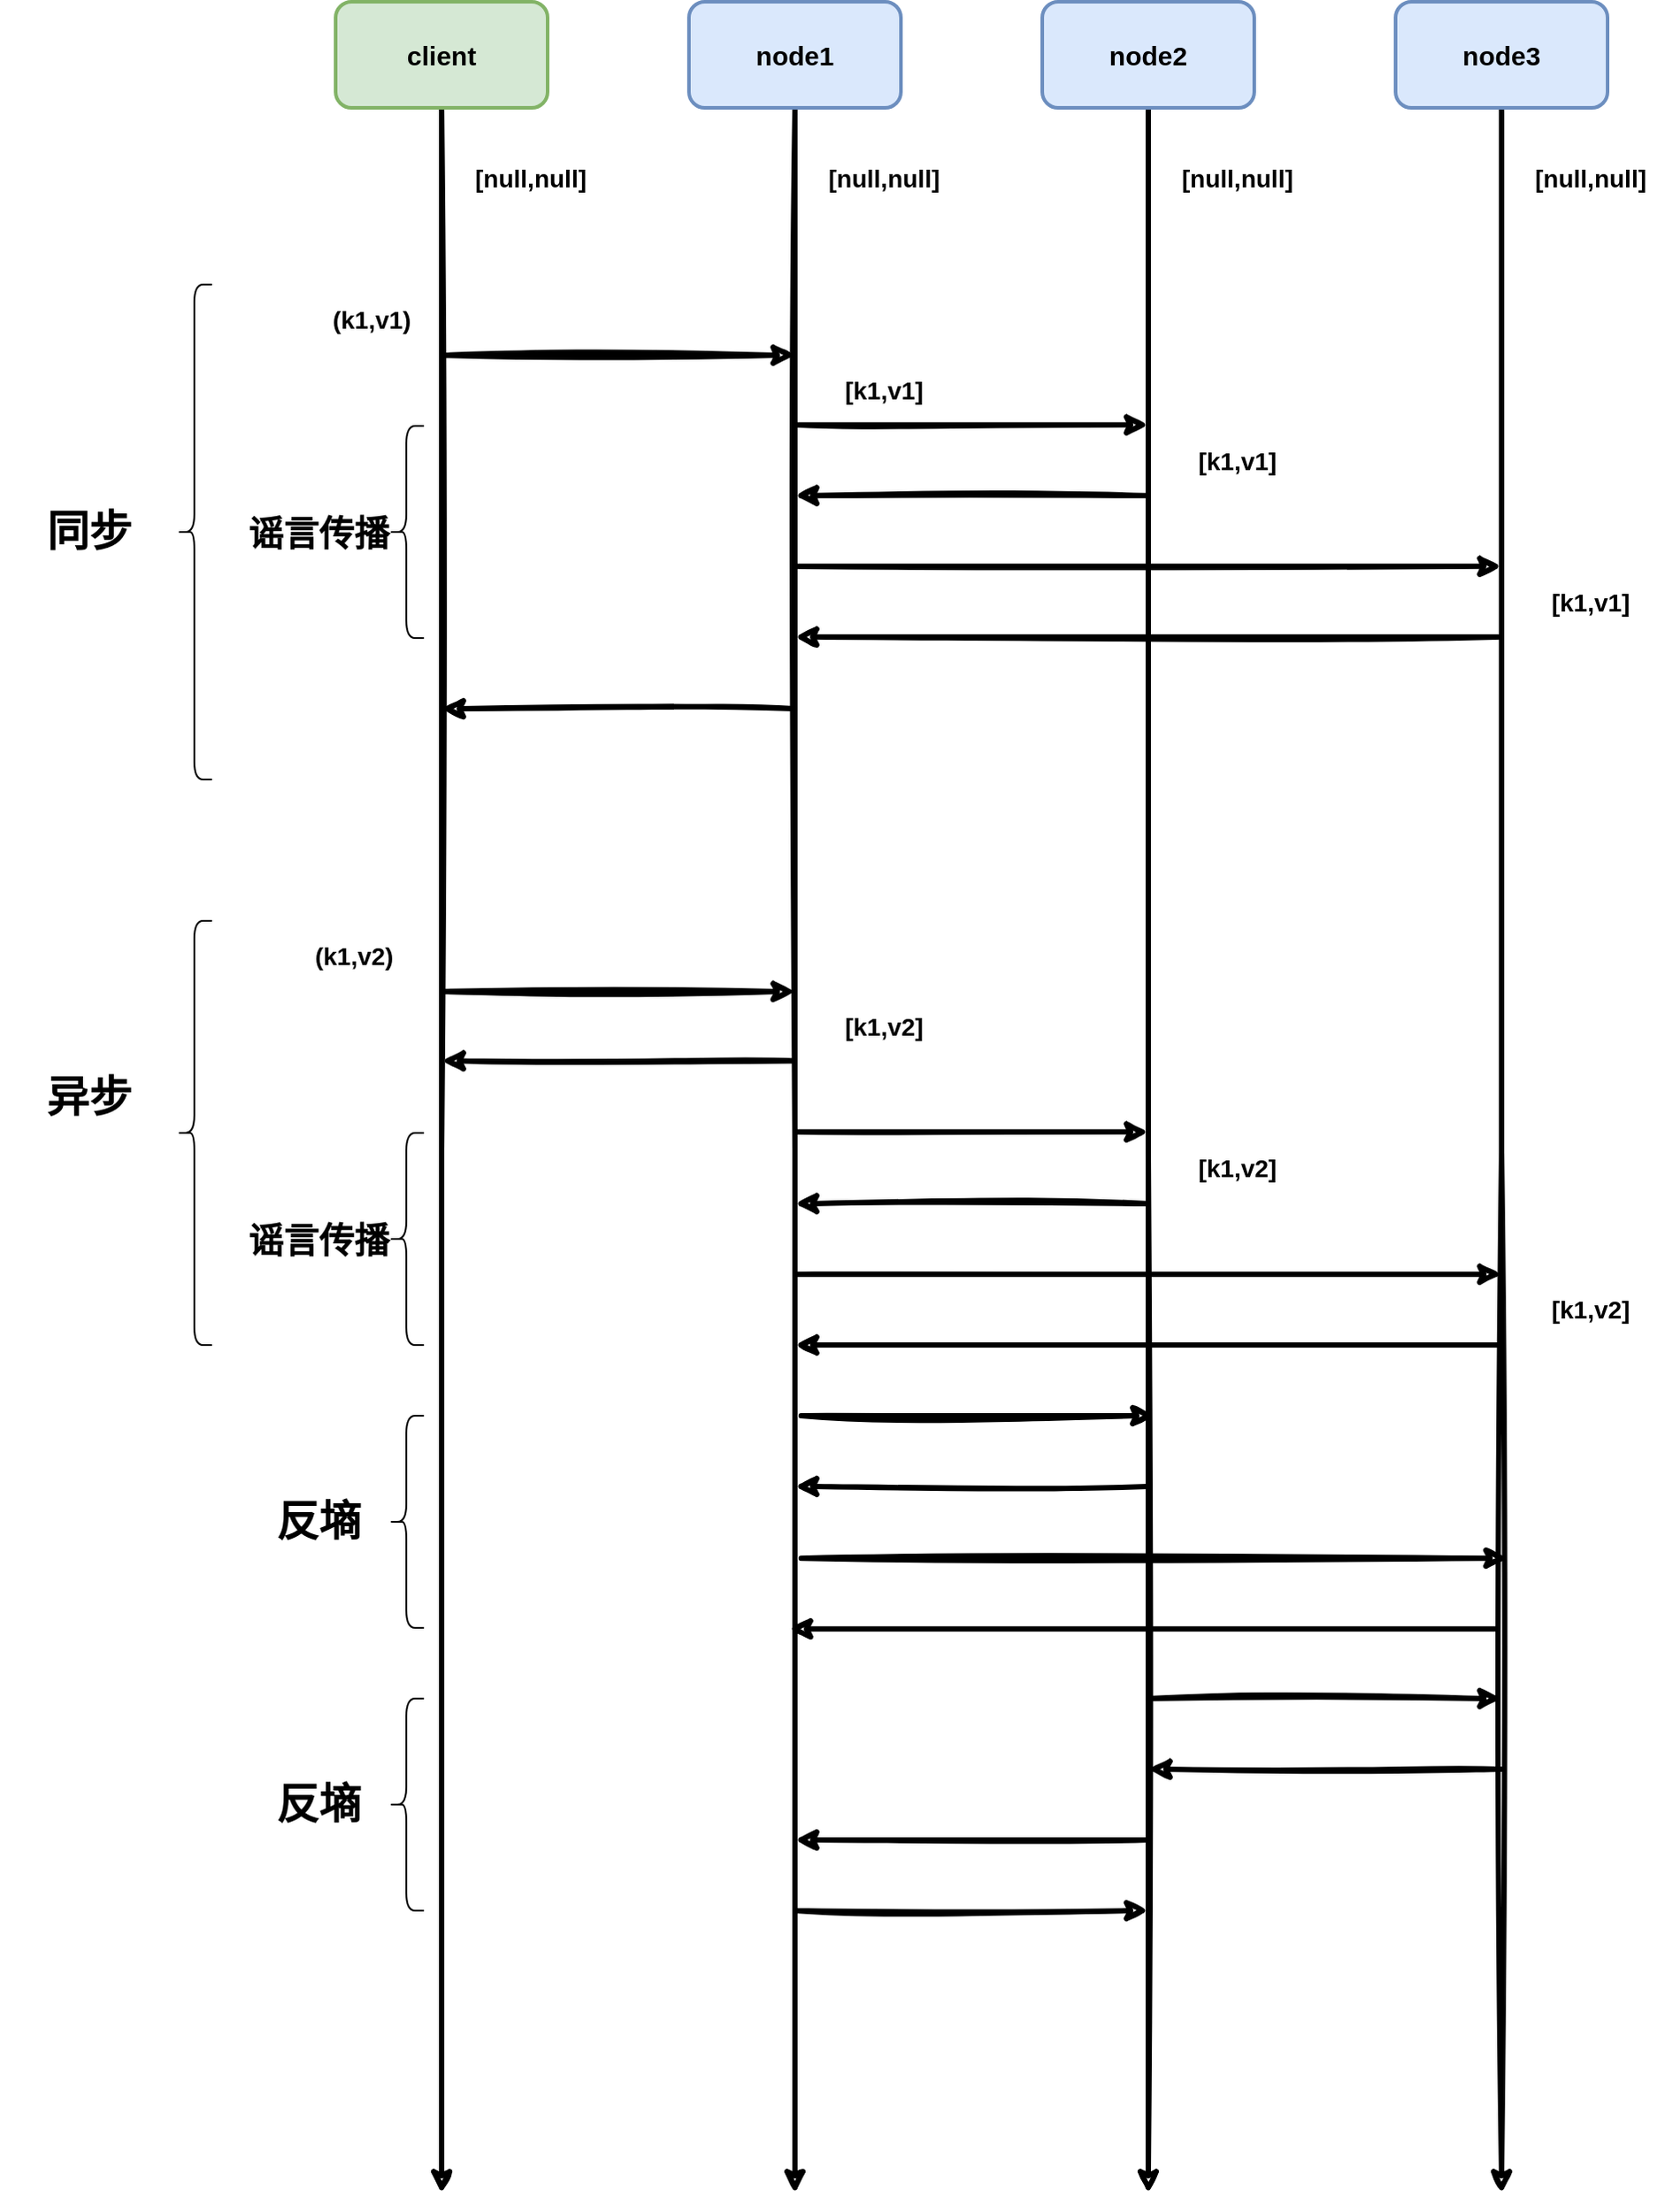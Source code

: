 <mxfile version="20.6.0" type="github">
  <diagram id="7L5453uIgSqs_DDbSaiG" name="第 1 页">
    <mxGraphModel dx="1351" dy="763" grid="1" gridSize="10" guides="1" tooltips="1" connect="1" arrows="1" fold="1" page="1" pageScale="1" pageWidth="827" pageHeight="1169" math="0" shadow="0">
      <root>
        <mxCell id="0" />
        <mxCell id="1" parent="0" />
        <mxCell id="R-ceMuQxzxPvJayHBVk8-1" style="edgeStyle=orthogonalEdgeStyle;rounded=0;orthogonalLoop=1;jettySize=auto;html=1;fontSize=15;strokeWidth=3;sketch=1;" edge="1" parent="1" source="R-ceMuQxzxPvJayHBVk8-2">
          <mxGeometry relative="1" as="geometry">
            <mxPoint x="610" y="1480" as="targetPoint" />
          </mxGeometry>
        </mxCell>
        <mxCell id="R-ceMuQxzxPvJayHBVk8-2" value="client" style="rounded=1;whiteSpace=wrap;html=1;strokeWidth=2;fillWeight=4;hachureGap=8;hachureAngle=45;fillColor=#d5e8d4;sketch=0;strokeColor=#82b366;fontSize=15;fontStyle=1" vertex="1" parent="1">
          <mxGeometry x="550" y="240" width="120" height="60" as="geometry" />
        </mxCell>
        <mxCell id="R-ceMuQxzxPvJayHBVk8-3" style="edgeStyle=orthogonalEdgeStyle;rounded=0;orthogonalLoop=1;jettySize=auto;html=1;fontSize=15;strokeWidth=3;sketch=1;" edge="1" parent="1" source="R-ceMuQxzxPvJayHBVk8-4">
          <mxGeometry relative="1" as="geometry">
            <mxPoint x="810" y="1480" as="targetPoint" />
          </mxGeometry>
        </mxCell>
        <mxCell id="R-ceMuQxzxPvJayHBVk8-4" value="node1" style="rounded=1;whiteSpace=wrap;html=1;strokeWidth=2;fillWeight=4;hachureGap=8;hachureAngle=45;fillColor=#dae8fc;sketch=0;strokeColor=#6c8ebf;fontSize=15;fontStyle=1" vertex="1" parent="1">
          <mxGeometry x="750" y="240" width="120" height="60" as="geometry" />
        </mxCell>
        <mxCell id="R-ceMuQxzxPvJayHBVk8-5" style="edgeStyle=orthogonalEdgeStyle;rounded=0;orthogonalLoop=1;jettySize=auto;html=1;fontSize=15;strokeWidth=3;sketch=1;" edge="1" parent="1" source="R-ceMuQxzxPvJayHBVk8-6">
          <mxGeometry relative="1" as="geometry">
            <mxPoint x="1010" y="1480" as="targetPoint" />
          </mxGeometry>
        </mxCell>
        <mxCell id="R-ceMuQxzxPvJayHBVk8-6" value="node2" style="rounded=1;whiteSpace=wrap;html=1;strokeWidth=2;fillWeight=4;hachureGap=8;hachureAngle=45;fillColor=#dae8fc;sketch=0;strokeColor=#6c8ebf;fontSize=15;fontStyle=1" vertex="1" parent="1">
          <mxGeometry x="950" y="240" width="120" height="60" as="geometry" />
        </mxCell>
        <mxCell id="R-ceMuQxzxPvJayHBVk8-7" style="edgeStyle=orthogonalEdgeStyle;rounded=0;orthogonalLoop=1;jettySize=auto;html=1;fontSize=15;strokeWidth=3;sketch=1;" edge="1" parent="1" source="R-ceMuQxzxPvJayHBVk8-8">
          <mxGeometry relative="1" as="geometry">
            <mxPoint x="1210" y="1480" as="targetPoint" />
          </mxGeometry>
        </mxCell>
        <mxCell id="R-ceMuQxzxPvJayHBVk8-8" value="node3" style="rounded=1;whiteSpace=wrap;html=1;strokeWidth=2;fillWeight=4;hachureGap=8;hachureAngle=45;fillColor=#dae8fc;sketch=0;strokeColor=#6c8ebf;fontSize=15;fontStyle=1" vertex="1" parent="1">
          <mxGeometry x="1150" y="240" width="120" height="60" as="geometry" />
        </mxCell>
        <mxCell id="R-ceMuQxzxPvJayHBVk8-9" value="" style="endArrow=classic;html=1;rounded=0;sketch=1;strokeWidth=3;fontSize=14;" edge="1" parent="1">
          <mxGeometry width="50" height="50" relative="1" as="geometry">
            <mxPoint x="610" y="440" as="sourcePoint" />
            <mxPoint x="810" y="440" as="targetPoint" />
          </mxGeometry>
        </mxCell>
        <mxCell id="R-ceMuQxzxPvJayHBVk8-10" value="[null,null]" style="text;strokeColor=none;fillColor=none;html=1;fontSize=14;fontStyle=1;verticalAlign=middle;align=center;sketch=0;" vertex="1" parent="1">
          <mxGeometry x="610" y="320" width="100" height="40" as="geometry" />
        </mxCell>
        <mxCell id="R-ceMuQxzxPvJayHBVk8-11" value="" style="endArrow=classic;html=1;rounded=0;sketch=1;strokeWidth=3;fontSize=15;" edge="1" parent="1">
          <mxGeometry width="50" height="50" relative="1" as="geometry">
            <mxPoint x="810" y="559.41" as="sourcePoint" />
            <mxPoint x="1210" y="559.41" as="targetPoint" />
            <Array as="points" />
          </mxGeometry>
        </mxCell>
        <mxCell id="R-ceMuQxzxPvJayHBVk8-13" value="[null,null]" style="text;strokeColor=none;fillColor=none;html=1;fontSize=14;fontStyle=1;verticalAlign=middle;align=center;sketch=0;" vertex="1" parent="1">
          <mxGeometry x="810" y="320" width="100" height="40" as="geometry" />
        </mxCell>
        <mxCell id="R-ceMuQxzxPvJayHBVk8-16" value="" style="endArrow=classic;html=1;rounded=0;sketch=1;strokeWidth=3;fontSize=15;" edge="1" parent="1">
          <mxGeometry width="50" height="50" relative="1" as="geometry">
            <mxPoint x="810" y="640.0" as="sourcePoint" />
            <mxPoint x="610" y="640.0" as="targetPoint" />
          </mxGeometry>
        </mxCell>
        <mxCell id="R-ceMuQxzxPvJayHBVk8-17" value="" style="endArrow=classic;html=1;rounded=0;sketch=1;strokeWidth=3;fontSize=15;" edge="1" parent="1">
          <mxGeometry width="50" height="50" relative="1" as="geometry">
            <mxPoint x="1210" y="599.41" as="sourcePoint" />
            <mxPoint x="810" y="599.41" as="targetPoint" />
          </mxGeometry>
        </mxCell>
        <mxCell id="R-ceMuQxzxPvJayHBVk8-19" value="" style="endArrow=classic;html=1;rounded=0;sketch=1;strokeWidth=3;fontSize=14;" edge="1" parent="1">
          <mxGeometry width="50" height="50" relative="1" as="geometry">
            <mxPoint x="610" y="800" as="sourcePoint" />
            <mxPoint x="810" y="800" as="targetPoint" />
          </mxGeometry>
        </mxCell>
        <mxCell id="R-ceMuQxzxPvJayHBVk8-20" value="" style="endArrow=classic;html=1;rounded=0;sketch=1;strokeWidth=3;fontSize=15;" edge="1" parent="1">
          <mxGeometry width="50" height="50" relative="1" as="geometry">
            <mxPoint x="810" y="960" as="sourcePoint" />
            <mxPoint x="1210" y="960" as="targetPoint" />
            <Array as="points" />
          </mxGeometry>
        </mxCell>
        <mxCell id="R-ceMuQxzxPvJayHBVk8-22" value="(k1,v1)" style="text;strokeColor=none;fillColor=none;html=1;fontSize=14;fontStyle=1;verticalAlign=middle;align=center;sketch=0;" vertex="1" parent="1">
          <mxGeometry x="520" y="400" width="100" height="40" as="geometry" />
        </mxCell>
        <mxCell id="R-ceMuQxzxPvJayHBVk8-26" value="" style="shape=curlyBracket;whiteSpace=wrap;html=1;rounded=1;labelPosition=left;verticalLabelPosition=middle;align=right;verticalAlign=middle;sketch=0;fontSize=14;" vertex="1" parent="1">
          <mxGeometry x="460" y="400" width="20" height="280" as="geometry" />
        </mxCell>
        <mxCell id="R-ceMuQxzxPvJayHBVk8-29" value="" style="shape=curlyBracket;whiteSpace=wrap;html=1;rounded=1;labelPosition=left;verticalLabelPosition=middle;align=right;verticalAlign=middle;sketch=0;fontSize=14;" vertex="1" parent="1">
          <mxGeometry x="460" y="760" width="20" height="240" as="geometry" />
        </mxCell>
        <mxCell id="R-ceMuQxzxPvJayHBVk8-34" value="异步" style="text;strokeColor=none;fillColor=none;html=1;fontSize=24;fontStyle=1;verticalAlign=middle;align=center;sketch=0;" vertex="1" parent="1">
          <mxGeometry x="360" y="840" width="100" height="40" as="geometry" />
        </mxCell>
        <mxCell id="R-ceMuQxzxPvJayHBVk8-39" value="" style="endArrow=classic;html=1;rounded=0;sketch=1;strokeWidth=3;fontSize=15;" edge="1" parent="1">
          <mxGeometry width="50" height="50" relative="1" as="geometry">
            <mxPoint x="810" y="839.23" as="sourcePoint" />
            <mxPoint x="610" y="839.23" as="targetPoint" />
          </mxGeometry>
        </mxCell>
        <mxCell id="R-ceMuQxzxPvJayHBVk8-40" value="" style="endArrow=classic;html=1;rounded=0;sketch=1;strokeWidth=3;fontSize=15;" edge="1" parent="1">
          <mxGeometry width="50" height="50" relative="1" as="geometry">
            <mxPoint x="1210" y="1000" as="sourcePoint" />
            <mxPoint x="810" y="1000" as="targetPoint" />
          </mxGeometry>
        </mxCell>
        <mxCell id="R-ceMuQxzxPvJayHBVk8-50" value="[null,null]" style="text;strokeColor=none;fillColor=none;html=1;fontSize=14;fontStyle=1;verticalAlign=middle;align=center;sketch=0;" vertex="1" parent="1">
          <mxGeometry x="1010" y="320" width="100" height="40" as="geometry" />
        </mxCell>
        <mxCell id="R-ceMuQxzxPvJayHBVk8-51" value="[null,null]" style="text;strokeColor=none;fillColor=none;html=1;fontSize=14;fontStyle=1;verticalAlign=middle;align=center;sketch=0;" vertex="1" parent="1">
          <mxGeometry x="1210" y="320" width="100" height="40" as="geometry" />
        </mxCell>
        <mxCell id="R-ceMuQxzxPvJayHBVk8-52" value="" style="endArrow=classic;html=1;rounded=0;sketch=1;strokeWidth=3;fontSize=14;" edge="1" parent="1">
          <mxGeometry width="50" height="50" relative="1" as="geometry">
            <mxPoint x="810" y="479.41" as="sourcePoint" />
            <mxPoint x="1010" y="479.41" as="targetPoint" />
          </mxGeometry>
        </mxCell>
        <mxCell id="R-ceMuQxzxPvJayHBVk8-53" value="" style="endArrow=classic;html=1;rounded=0;sketch=1;strokeWidth=3;fontSize=15;" edge="1" parent="1">
          <mxGeometry width="50" height="50" relative="1" as="geometry">
            <mxPoint x="1010" y="519.41" as="sourcePoint" />
            <mxPoint x="810" y="519.41" as="targetPoint" />
          </mxGeometry>
        </mxCell>
        <mxCell id="R-ceMuQxzxPvJayHBVk8-54" value="[k1,v1]" style="text;strokeColor=none;fillColor=none;html=1;fontSize=14;fontStyle=1;verticalAlign=middle;align=center;sketch=0;" vertex="1" parent="1">
          <mxGeometry x="810" y="440" width="100" height="40" as="geometry" />
        </mxCell>
        <mxCell id="R-ceMuQxzxPvJayHBVk8-55" value="[k1,v1]" style="text;strokeColor=none;fillColor=none;html=1;fontSize=14;fontStyle=1;verticalAlign=middle;align=center;sketch=0;" vertex="1" parent="1">
          <mxGeometry x="1010" y="480" width="100" height="40" as="geometry" />
        </mxCell>
        <mxCell id="R-ceMuQxzxPvJayHBVk8-56" value="[k1,v1]" style="text;strokeColor=none;fillColor=none;html=1;fontSize=14;fontStyle=1;verticalAlign=middle;align=center;sketch=0;" vertex="1" parent="1">
          <mxGeometry x="1210" y="560" width="100" height="40" as="geometry" />
        </mxCell>
        <mxCell id="R-ceMuQxzxPvJayHBVk8-57" value="" style="endArrow=classic;html=1;rounded=0;sketch=1;strokeWidth=3;fontSize=14;" edge="1" parent="1">
          <mxGeometry width="50" height="50" relative="1" as="geometry">
            <mxPoint x="810" y="879.41" as="sourcePoint" />
            <mxPoint x="1010" y="879.41" as="targetPoint" />
          </mxGeometry>
        </mxCell>
        <mxCell id="R-ceMuQxzxPvJayHBVk8-58" value="" style="endArrow=classic;html=1;rounded=0;sketch=1;strokeWidth=3;fontSize=15;" edge="1" parent="1">
          <mxGeometry width="50" height="50" relative="1" as="geometry">
            <mxPoint x="1010" y="920.0" as="sourcePoint" />
            <mxPoint x="810" y="920.0" as="targetPoint" />
          </mxGeometry>
        </mxCell>
        <mxCell id="R-ceMuQxzxPvJayHBVk8-59" value="(k1,v2)" style="text;strokeColor=none;fillColor=none;html=1;fontSize=14;fontStyle=1;verticalAlign=middle;align=center;sketch=0;" vertex="1" parent="1">
          <mxGeometry x="510" y="760" width="100" height="40" as="geometry" />
        </mxCell>
        <mxCell id="R-ceMuQxzxPvJayHBVk8-60" value="" style="endArrow=classic;html=1;rounded=0;sketch=1;strokeWidth=3;fontSize=15;" edge="1" parent="1">
          <mxGeometry width="50" height="50" relative="1" as="geometry">
            <mxPoint x="813.5" y="1120.59" as="sourcePoint" />
            <mxPoint x="1213.5" y="1120.59" as="targetPoint" />
            <Array as="points" />
          </mxGeometry>
        </mxCell>
        <mxCell id="R-ceMuQxzxPvJayHBVk8-61" value="" style="endArrow=classic;html=1;rounded=0;sketch=1;strokeWidth=3;fontSize=15;" edge="1" parent="1">
          <mxGeometry width="50" height="50" relative="1" as="geometry">
            <mxPoint x="1206.5" y="1160.59" as="sourcePoint" />
            <mxPoint x="806.5" y="1160.59" as="targetPoint" />
          </mxGeometry>
        </mxCell>
        <mxCell id="R-ceMuQxzxPvJayHBVk8-62" value="" style="endArrow=classic;html=1;rounded=0;sketch=1;strokeWidth=3;fontSize=14;" edge="1" parent="1">
          <mxGeometry width="50" height="50" relative="1" as="geometry">
            <mxPoint x="813.5" y="1040.0" as="sourcePoint" />
            <mxPoint x="1013.5" y="1040.0" as="targetPoint" />
          </mxGeometry>
        </mxCell>
        <mxCell id="R-ceMuQxzxPvJayHBVk8-63" value="" style="endArrow=classic;html=1;rounded=0;sketch=1;strokeWidth=3;fontSize=15;" edge="1" parent="1">
          <mxGeometry width="50" height="50" relative="1" as="geometry">
            <mxPoint x="1010" y="1080.0" as="sourcePoint" />
            <mxPoint x="810" y="1080.0" as="targetPoint" />
          </mxGeometry>
        </mxCell>
        <mxCell id="R-ceMuQxzxPvJayHBVk8-64" value="" style="shape=curlyBracket;whiteSpace=wrap;html=1;rounded=1;labelPosition=left;verticalLabelPosition=middle;align=right;verticalAlign=middle;sketch=0;fontSize=14;" vertex="1" parent="1">
          <mxGeometry x="580" y="1040" width="20" height="120" as="geometry" />
        </mxCell>
        <mxCell id="R-ceMuQxzxPvJayHBVk8-65" value="反墒" style="text;strokeColor=none;fillColor=none;html=1;fontSize=24;fontStyle=1;verticalAlign=middle;align=center;sketch=0;" vertex="1" parent="1">
          <mxGeometry x="490" y="1080" width="100" height="40" as="geometry" />
        </mxCell>
        <mxCell id="R-ceMuQxzxPvJayHBVk8-66" value="" style="shape=curlyBracket;whiteSpace=wrap;html=1;rounded=1;labelPosition=left;verticalLabelPosition=middle;align=right;verticalAlign=middle;sketch=0;fontSize=14;" vertex="1" parent="1">
          <mxGeometry x="580" y="880" width="20" height="120" as="geometry" />
        </mxCell>
        <mxCell id="R-ceMuQxzxPvJayHBVk8-68" value="" style="shape=curlyBracket;whiteSpace=wrap;html=1;rounded=1;labelPosition=left;verticalLabelPosition=middle;align=right;verticalAlign=middle;sketch=0;fontSize=14;" vertex="1" parent="1">
          <mxGeometry x="580" y="480" width="20" height="120" as="geometry" />
        </mxCell>
        <mxCell id="R-ceMuQxzxPvJayHBVk8-69" value="&lt;font style=&quot;font-size: 20px;&quot;&gt;谣言传播&lt;/font&gt;" style="text;strokeColor=none;fillColor=none;html=1;fontSize=24;fontStyle=1;verticalAlign=middle;align=center;sketch=0;" vertex="1" parent="1">
          <mxGeometry x="480" y="520" width="120" height="40" as="geometry" />
        </mxCell>
        <mxCell id="R-ceMuQxzxPvJayHBVk8-70" value="&lt;font style=&quot;font-size: 20px;&quot;&gt;谣言传播&lt;/font&gt;" style="text;strokeColor=none;fillColor=none;html=1;fontSize=24;fontStyle=1;verticalAlign=middle;align=center;sketch=0;" vertex="1" parent="1">
          <mxGeometry x="480" y="920" width="120" height="40" as="geometry" />
        </mxCell>
        <mxCell id="R-ceMuQxzxPvJayHBVk8-73" value="同步" style="text;strokeColor=none;fillColor=none;html=1;fontSize=24;fontStyle=1;verticalAlign=middle;align=center;sketch=0;" vertex="1" parent="1">
          <mxGeometry x="360" y="520" width="100" height="40" as="geometry" />
        </mxCell>
        <mxCell id="R-ceMuQxzxPvJayHBVk8-74" value="" style="endArrow=classic;html=1;rounded=0;sketch=1;strokeWidth=3;fontSize=14;" edge="1" parent="1">
          <mxGeometry width="50" height="50" relative="1" as="geometry">
            <mxPoint x="1010" y="1200.0" as="sourcePoint" />
            <mxPoint x="1210" y="1200.0" as="targetPoint" />
          </mxGeometry>
        </mxCell>
        <mxCell id="R-ceMuQxzxPvJayHBVk8-75" value="" style="endArrow=classic;html=1;rounded=0;sketch=1;strokeWidth=3;fontSize=15;" edge="1" parent="1">
          <mxGeometry width="50" height="50" relative="1" as="geometry">
            <mxPoint x="1210" y="1240.0" as="sourcePoint" />
            <mxPoint x="1010" y="1240.0" as="targetPoint" />
          </mxGeometry>
        </mxCell>
        <mxCell id="R-ceMuQxzxPvJayHBVk8-76" value="" style="endArrow=classic;html=1;rounded=0;sketch=1;strokeWidth=3;fontSize=14;" edge="1" parent="1">
          <mxGeometry width="50" height="50" relative="1" as="geometry">
            <mxPoint x="810" y="1320.0" as="sourcePoint" />
            <mxPoint x="1010" y="1320.0" as="targetPoint" />
          </mxGeometry>
        </mxCell>
        <mxCell id="R-ceMuQxzxPvJayHBVk8-77" value="" style="endArrow=classic;html=1;rounded=0;sketch=1;strokeWidth=3;fontSize=15;" edge="1" parent="1">
          <mxGeometry width="50" height="50" relative="1" as="geometry">
            <mxPoint x="1010" y="1280.0" as="sourcePoint" />
            <mxPoint x="810" y="1280.0" as="targetPoint" />
          </mxGeometry>
        </mxCell>
        <mxCell id="R-ceMuQxzxPvJayHBVk8-80" value="" style="shape=curlyBracket;whiteSpace=wrap;html=1;rounded=1;labelPosition=left;verticalLabelPosition=middle;align=right;verticalAlign=middle;sketch=0;fontSize=14;" vertex="1" parent="1">
          <mxGeometry x="580" y="1200" width="20" height="120" as="geometry" />
        </mxCell>
        <mxCell id="R-ceMuQxzxPvJayHBVk8-81" value="反墒" style="text;strokeColor=none;fillColor=none;html=1;fontSize=24;fontStyle=1;verticalAlign=middle;align=center;sketch=0;" vertex="1" parent="1">
          <mxGeometry x="490" y="1240" width="100" height="40" as="geometry" />
        </mxCell>
        <mxCell id="R-ceMuQxzxPvJayHBVk8-82" value="[k1,v2]" style="text;strokeColor=none;fillColor=none;html=1;fontSize=14;fontStyle=1;verticalAlign=middle;align=center;sketch=0;" vertex="1" parent="1">
          <mxGeometry x="810" y="800" width="100" height="40" as="geometry" />
        </mxCell>
        <mxCell id="R-ceMuQxzxPvJayHBVk8-84" value="[k1,v2]" style="text;strokeColor=none;fillColor=none;html=1;fontSize=14;fontStyle=1;verticalAlign=middle;align=center;sketch=0;" vertex="1" parent="1">
          <mxGeometry x="1010" y="880" width="100" height="40" as="geometry" />
        </mxCell>
        <mxCell id="R-ceMuQxzxPvJayHBVk8-85" value="[k1,v2]" style="text;strokeColor=none;fillColor=none;html=1;fontSize=14;fontStyle=1;verticalAlign=middle;align=center;sketch=0;" vertex="1" parent="1">
          <mxGeometry x="1210" y="960" width="100" height="40" as="geometry" />
        </mxCell>
      </root>
    </mxGraphModel>
  </diagram>
</mxfile>
